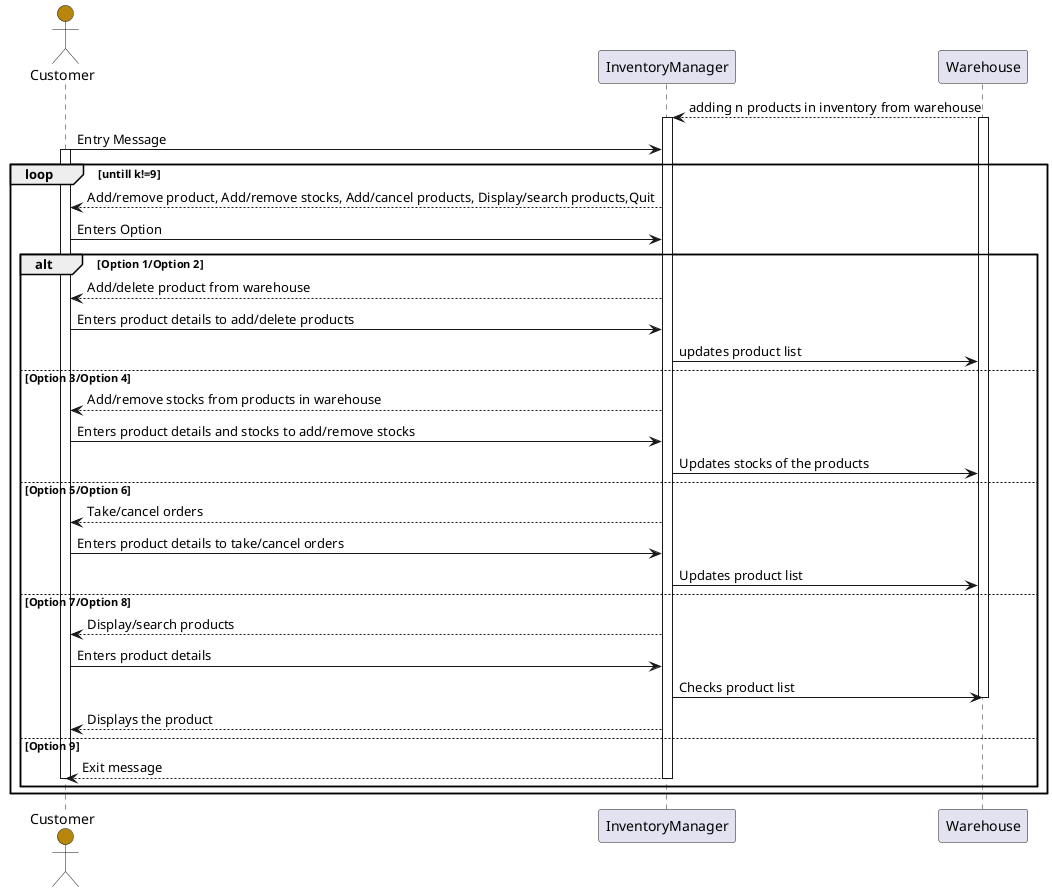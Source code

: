 @startuml Inventory
actor Customer #DarkGoldenRod
InventoryManager <-- Warehouse : adding n products in inventory from warehouse
activate InventoryManager
activate Warehouse
Customer -> InventoryManager : Entry Message
activate Customer
loop untill k!=9
    InventoryManager --> Customer : Add/remove product, Add/remove stocks, Add/cancel products, Display/search products,Quit
    Customer -> InventoryManager : Enters Option
    alt Option 1/Option 2
        InventoryManager-->Customer : Add/delete product from warehouse
        Customer->InventoryManager : Enters product details to add/delete products
        InventoryManager->Warehouse : updates product list
    else Option 3/Option 4
        InventoryManager -->Customer : Add/remove stocks from products in warehouse
        Customer->InventoryManager : Enters product details and stocks to add/remove stocks
        InventoryManager -> Warehouse : Updates stocks of the products
    else Option 5/Option 6
        InventoryManager --> Customer : Take/cancel orders 
        Customer -> InventoryManager : Enters product details to take/cancel orders
        InventoryManager -> Warehouse : Updates product list
    else Option 7/Option 8
        InventoryManager --> Customer : Display/search products
        Customer -> InventoryManager : Enters product details
        InventoryManager -> Warehouse : Checks product list
        deactivate Warehouse
        InventoryManager --> Customer : Displays the product
    else Option 9
        InventoryManager--> Customer : Exit message
        deactivate InventoryManager
        deactivate Customer
    end
end loop
@enduml